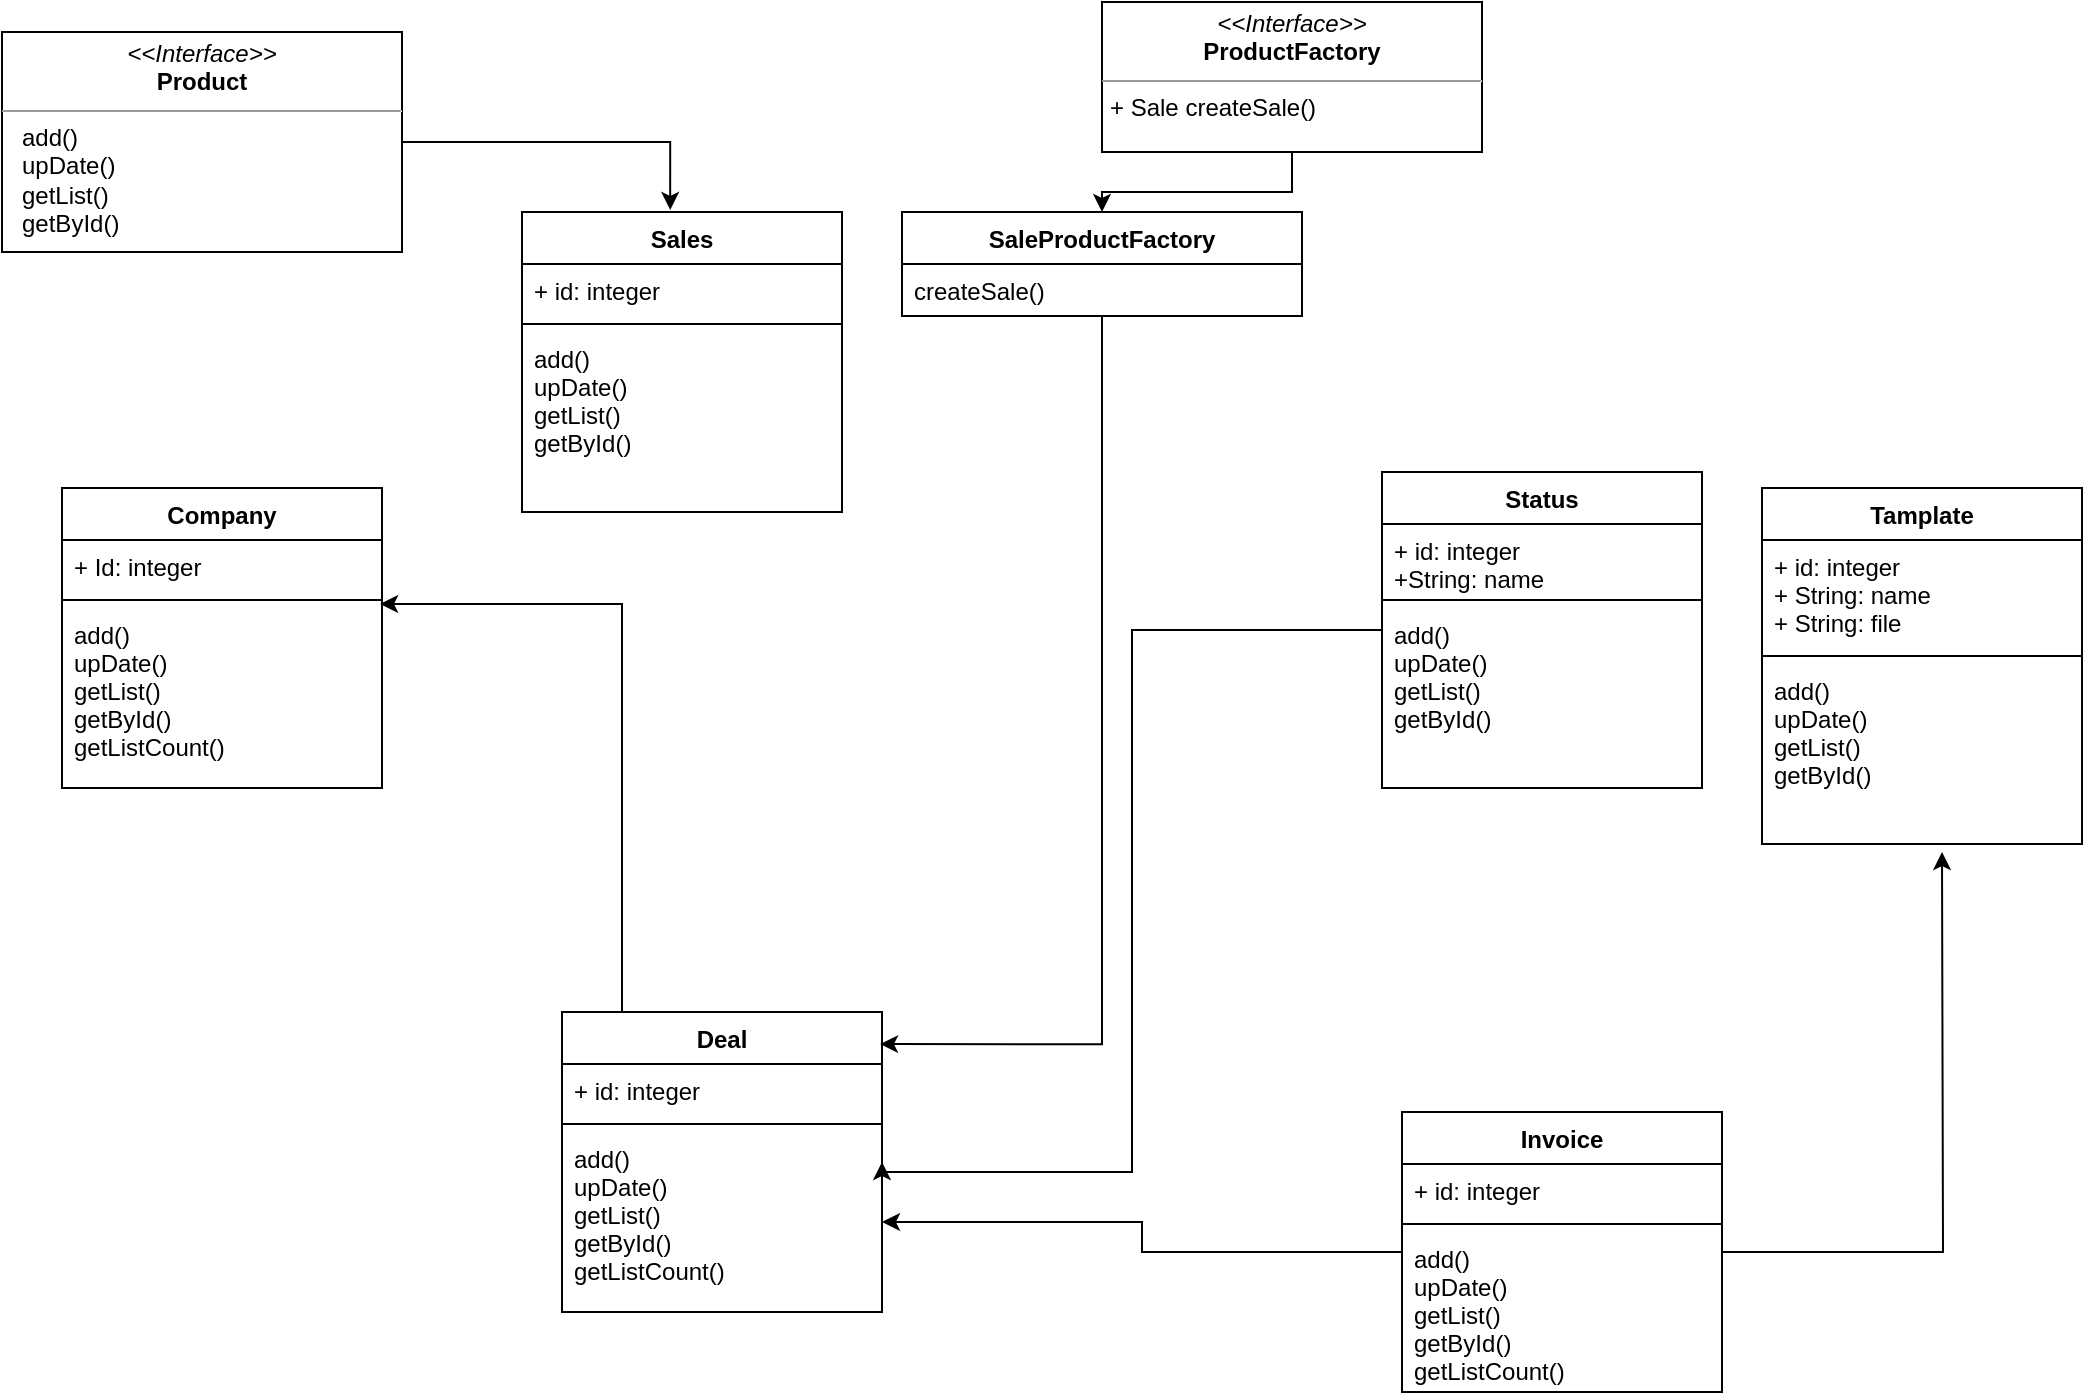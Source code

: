 <mxfile version="14.2.9" type="device"><diagram name="Page-1" id="e7e014a7-5840-1c2e-5031-d8a46d1fe8dd"><mxGraphModel dx="1182" dy="732" grid="1" gridSize="10" guides="1" tooltips="1" connect="1" arrows="1" fold="1" page="1" pageScale="1" pageWidth="1169" pageHeight="826" background="#ffffff" math="0" shadow="0"><root><mxCell id="0"/><mxCell id="1" parent="0"/><mxCell id="AJzHPtnli5WrlYf5pIeE-45" value="Tamplate" style="swimlane;fontStyle=1;align=center;verticalAlign=top;childLayout=stackLayout;horizontal=1;startSize=26;horizontalStack=0;resizeParent=1;resizeParentMax=0;resizeLast=0;collapsible=1;marginBottom=0;" vertex="1" parent="1"><mxGeometry x="930" y="248" width="160" height="178" as="geometry"/></mxCell><mxCell id="AJzHPtnli5WrlYf5pIeE-46" value="+ id: integer&#10;+ String: name&#10;+ String: file" style="text;strokeColor=none;fillColor=none;align=left;verticalAlign=top;spacingLeft=4;spacingRight=4;overflow=hidden;rotatable=0;points=[[0,0.5],[1,0.5]];portConstraint=eastwest;" vertex="1" parent="AJzHPtnli5WrlYf5pIeE-45"><mxGeometry y="26" width="160" height="54" as="geometry"/></mxCell><mxCell id="AJzHPtnli5WrlYf5pIeE-47" value="" style="line;strokeWidth=1;fillColor=none;align=left;verticalAlign=middle;spacingTop=-1;spacingLeft=3;spacingRight=3;rotatable=0;labelPosition=right;points=[];portConstraint=eastwest;" vertex="1" parent="AJzHPtnli5WrlYf5pIeE-45"><mxGeometry y="80" width="160" height="8" as="geometry"/></mxCell><mxCell id="AJzHPtnli5WrlYf5pIeE-48" value="add()&#10;upDate()&#10;getList()&#10;getById()&#10;" style="text;strokeColor=none;fillColor=none;align=left;verticalAlign=top;spacingLeft=4;spacingRight=4;overflow=hidden;rotatable=0;points=[[0,0.5],[1,0.5]];portConstraint=eastwest;" vertex="1" parent="AJzHPtnli5WrlYf5pIeE-45"><mxGeometry y="88" width="160" height="90" as="geometry"/></mxCell><mxCell id="AJzHPtnli5WrlYf5pIeE-83" style="edgeStyle=orthogonalEdgeStyle;rounded=0;orthogonalLoop=1;jettySize=auto;html=1;entryX=0.994;entryY=1.231;entryDx=0;entryDy=0;entryPerimeter=0;" edge="1" parent="1" source="AJzHPtnli5WrlYf5pIeE-54" target="AJzHPtnli5WrlYf5pIeE-67"><mxGeometry relative="1" as="geometry"><Array as="points"><mxPoint x="360" y="306"/></Array></mxGeometry></mxCell><mxCell id="AJzHPtnli5WrlYf5pIeE-54" value="Deal" style="swimlane;fontStyle=1;align=center;verticalAlign=top;childLayout=stackLayout;horizontal=1;startSize=26;horizontalStack=0;resizeParent=1;resizeParentMax=0;resizeLast=0;collapsible=1;marginBottom=0;" vertex="1" parent="1"><mxGeometry x="330" y="510" width="160" height="150" as="geometry"/></mxCell><mxCell id="AJzHPtnli5WrlYf5pIeE-55" value="+ id: integer" style="text;strokeColor=none;fillColor=none;align=left;verticalAlign=top;spacingLeft=4;spacingRight=4;overflow=hidden;rotatable=0;points=[[0,0.5],[1,0.5]];portConstraint=eastwest;" vertex="1" parent="AJzHPtnli5WrlYf5pIeE-54"><mxGeometry y="26" width="160" height="26" as="geometry"/></mxCell><mxCell id="AJzHPtnli5WrlYf5pIeE-56" value="" style="line;strokeWidth=1;fillColor=none;align=left;verticalAlign=middle;spacingTop=-1;spacingLeft=3;spacingRight=3;rotatable=0;labelPosition=right;points=[];portConstraint=eastwest;" vertex="1" parent="AJzHPtnli5WrlYf5pIeE-54"><mxGeometry y="52" width="160" height="8" as="geometry"/></mxCell><mxCell id="AJzHPtnli5WrlYf5pIeE-57" value="add()&#10;upDate()&#10;getList()&#10;getById()&#10;getListCount()" style="text;strokeColor=none;fillColor=none;align=left;verticalAlign=top;spacingLeft=4;spacingRight=4;overflow=hidden;rotatable=0;points=[[0,0.5],[1,0.5]];portConstraint=eastwest;" vertex="1" parent="AJzHPtnli5WrlYf5pIeE-54"><mxGeometry y="60" width="160" height="90" as="geometry"/></mxCell><mxCell id="AJzHPtnli5WrlYf5pIeE-94" style="edgeStyle=orthogonalEdgeStyle;rounded=0;orthogonalLoop=1;jettySize=auto;html=1;" edge="1" parent="1" source="AJzHPtnli5WrlYf5pIeE-58"><mxGeometry relative="1" as="geometry"><mxPoint x="490" y="585" as="targetPoint"/><Array as="points"><mxPoint x="615" y="319"/><mxPoint x="615" y="590"/><mxPoint x="490" y="590"/></Array></mxGeometry></mxCell><mxCell id="AJzHPtnli5WrlYf5pIeE-58" value="Status" style="swimlane;fontStyle=1;align=center;verticalAlign=top;childLayout=stackLayout;horizontal=1;startSize=26;horizontalStack=0;resizeParent=1;resizeParentMax=0;resizeLast=0;collapsible=1;marginBottom=0;" vertex="1" parent="1"><mxGeometry x="740" y="240" width="160" height="158" as="geometry"/></mxCell><mxCell id="AJzHPtnli5WrlYf5pIeE-59" value="+ id: integer&#10;+String: name" style="text;strokeColor=none;fillColor=none;align=left;verticalAlign=top;spacingLeft=4;spacingRight=4;overflow=hidden;rotatable=0;points=[[0,0.5],[1,0.5]];portConstraint=eastwest;" vertex="1" parent="AJzHPtnli5WrlYf5pIeE-58"><mxGeometry y="26" width="160" height="34" as="geometry"/></mxCell><mxCell id="AJzHPtnli5WrlYf5pIeE-60" value="" style="line;strokeWidth=1;fillColor=none;align=left;verticalAlign=middle;spacingTop=-1;spacingLeft=3;spacingRight=3;rotatable=0;labelPosition=right;points=[];portConstraint=eastwest;" vertex="1" parent="AJzHPtnli5WrlYf5pIeE-58"><mxGeometry y="60" width="160" height="8" as="geometry"/></mxCell><mxCell id="AJzHPtnli5WrlYf5pIeE-61" value="add()&#10;upDate()&#10;getList()&#10;getById()&#10;" style="text;strokeColor=none;fillColor=none;align=left;verticalAlign=top;spacingLeft=4;spacingRight=4;overflow=hidden;rotatable=0;points=[[0,0.5],[1,0.5]];portConstraint=eastwest;" vertex="1" parent="AJzHPtnli5WrlYf5pIeE-58"><mxGeometry y="68" width="160" height="90" as="geometry"/></mxCell><mxCell id="AJzHPtnli5WrlYf5pIeE-77" style="edgeStyle=orthogonalEdgeStyle;rounded=0;orthogonalLoop=1;jettySize=auto;html=1;" edge="1" parent="1" source="AJzHPtnli5WrlYf5pIeE-62"><mxGeometry relative="1" as="geometry"><mxPoint x="1020" y="430" as="targetPoint"/></mxGeometry></mxCell><mxCell id="AJzHPtnli5WrlYf5pIeE-81" style="edgeStyle=orthogonalEdgeStyle;rounded=0;orthogonalLoop=1;jettySize=auto;html=1;entryX=1;entryY=0.5;entryDx=0;entryDy=0;" edge="1" parent="1" source="AJzHPtnli5WrlYf5pIeE-62" target="AJzHPtnli5WrlYf5pIeE-57"><mxGeometry relative="1" as="geometry"/></mxCell><mxCell id="AJzHPtnli5WrlYf5pIeE-62" value="Invoice" style="swimlane;fontStyle=1;align=center;verticalAlign=top;childLayout=stackLayout;horizontal=1;startSize=26;horizontalStack=0;resizeParent=1;resizeParentMax=0;resizeLast=0;collapsible=1;marginBottom=0;" vertex="1" parent="1"><mxGeometry x="750" y="560" width="160" height="140" as="geometry"/></mxCell><mxCell id="AJzHPtnli5WrlYf5pIeE-63" value="+ id: integer" style="text;strokeColor=none;fillColor=none;align=left;verticalAlign=top;spacingLeft=4;spacingRight=4;overflow=hidden;rotatable=0;points=[[0,0.5],[1,0.5]];portConstraint=eastwest;" vertex="1" parent="AJzHPtnli5WrlYf5pIeE-62"><mxGeometry y="26" width="160" height="26" as="geometry"/></mxCell><mxCell id="AJzHPtnli5WrlYf5pIeE-64" value="" style="line;strokeWidth=1;fillColor=none;align=left;verticalAlign=middle;spacingTop=-1;spacingLeft=3;spacingRight=3;rotatable=0;labelPosition=right;points=[];portConstraint=eastwest;" vertex="1" parent="AJzHPtnli5WrlYf5pIeE-62"><mxGeometry y="52" width="160" height="8" as="geometry"/></mxCell><mxCell id="AJzHPtnli5WrlYf5pIeE-65" value="add()&#10;upDate()&#10;getList()&#10;getById()&#10;getListCount()" style="text;strokeColor=none;fillColor=none;align=left;verticalAlign=top;spacingLeft=4;spacingRight=4;overflow=hidden;rotatable=0;points=[[0,0.5],[1,0.5]];portConstraint=eastwest;" vertex="1" parent="AJzHPtnli5WrlYf5pIeE-62"><mxGeometry y="60" width="160" height="80" as="geometry"/></mxCell><mxCell id="AJzHPtnli5WrlYf5pIeE-66" value="Company" style="swimlane;fontStyle=1;align=center;verticalAlign=top;childLayout=stackLayout;horizontal=1;startSize=26;horizontalStack=0;resizeParent=1;resizeParentMax=0;resizeLast=0;collapsible=1;marginBottom=0;" vertex="1" parent="1"><mxGeometry x="80" y="248" width="160" height="150" as="geometry"/></mxCell><mxCell id="AJzHPtnli5WrlYf5pIeE-67" value="+ Id: integer" style="text;strokeColor=none;fillColor=none;align=left;verticalAlign=top;spacingLeft=4;spacingRight=4;overflow=hidden;rotatable=0;points=[[0,0.5],[1,0.5]];portConstraint=eastwest;" vertex="1" parent="AJzHPtnli5WrlYf5pIeE-66"><mxGeometry y="26" width="160" height="26" as="geometry"/></mxCell><mxCell id="AJzHPtnli5WrlYf5pIeE-68" value="" style="line;strokeWidth=1;fillColor=none;align=left;verticalAlign=middle;spacingTop=-1;spacingLeft=3;spacingRight=3;rotatable=0;labelPosition=right;points=[];portConstraint=eastwest;" vertex="1" parent="AJzHPtnli5WrlYf5pIeE-66"><mxGeometry y="52" width="160" height="8" as="geometry"/></mxCell><mxCell id="AJzHPtnli5WrlYf5pIeE-69" value="add()&#10;upDate()&#10;getList()&#10;getById()&#10;getListCount()" style="text;strokeColor=none;fillColor=none;align=left;verticalAlign=top;spacingLeft=4;spacingRight=4;overflow=hidden;rotatable=0;points=[[0,0.5],[1,0.5]];portConstraint=eastwest;" vertex="1" parent="AJzHPtnli5WrlYf5pIeE-66"><mxGeometry y="60" width="160" height="90" as="geometry"/></mxCell><mxCell id="AJzHPtnli5WrlYf5pIeE-72" value="Sales" style="swimlane;fontStyle=1;align=center;verticalAlign=top;childLayout=stackLayout;horizontal=1;startSize=26;horizontalStack=0;resizeParent=1;resizeParentMax=0;resizeLast=0;collapsible=1;marginBottom=0;" vertex="1" parent="1"><mxGeometry x="310" y="110" width="160" height="150" as="geometry"/></mxCell><mxCell id="AJzHPtnli5WrlYf5pIeE-73" value="+ id: integer" style="text;strokeColor=none;fillColor=none;align=left;verticalAlign=top;spacingLeft=4;spacingRight=4;overflow=hidden;rotatable=0;points=[[0,0.5],[1,0.5]];portConstraint=eastwest;" vertex="1" parent="AJzHPtnli5WrlYf5pIeE-72"><mxGeometry y="26" width="160" height="26" as="geometry"/></mxCell><mxCell id="AJzHPtnli5WrlYf5pIeE-74" value="" style="line;strokeWidth=1;fillColor=none;align=left;verticalAlign=middle;spacingTop=-1;spacingLeft=3;spacingRight=3;rotatable=0;labelPosition=right;points=[];portConstraint=eastwest;" vertex="1" parent="AJzHPtnli5WrlYf5pIeE-72"><mxGeometry y="52" width="160" height="8" as="geometry"/></mxCell><mxCell id="AJzHPtnli5WrlYf5pIeE-75" value="add()&#10;upDate()&#10;getList()&#10;getById()&#10;" style="text;strokeColor=none;fillColor=none;align=left;verticalAlign=top;spacingLeft=4;spacingRight=4;overflow=hidden;rotatable=0;points=[[0,0.5],[1,0.5]];portConstraint=eastwest;" vertex="1" parent="AJzHPtnli5WrlYf5pIeE-72"><mxGeometry y="60" width="160" height="90" as="geometry"/></mxCell><mxCell id="AJzHPtnli5WrlYf5pIeE-86" style="edgeStyle=orthogonalEdgeStyle;rounded=0;orthogonalLoop=1;jettySize=auto;html=1;entryX=0.463;entryY=-0.007;entryDx=0;entryDy=0;entryPerimeter=0;" edge="1" parent="1" source="AJzHPtnli5WrlYf5pIeE-85" target="AJzHPtnli5WrlYf5pIeE-72"><mxGeometry relative="1" as="geometry"/></mxCell><mxCell id="AJzHPtnli5WrlYf5pIeE-85" value="&lt;p style=&quot;margin: 0px ; margin-top: 4px ; text-align: center&quot;&gt;&lt;i&gt;&amp;lt;&amp;lt;Interface&amp;gt;&amp;gt;&lt;/i&gt;&lt;br&gt;&lt;b&gt;Product&lt;/b&gt;&lt;/p&gt;&lt;hr size=&quot;1&quot;&gt;&lt;p style=&quot;margin: 0px ; margin-left: 4px&quot;&gt;&lt;/p&gt;&lt;p style=&quot;margin: 0px ; margin-left: 4px&quot;&gt;&lt;/p&gt;&amp;nbsp; &amp;nbsp;add()&lt;br style=&quot;padding: 0px ; margin: 0px&quot;&gt;&amp;nbsp; &amp;nbsp;upDate()&lt;br style=&quot;padding: 0px ; margin: 0px&quot;&gt;&amp;nbsp; &amp;nbsp;getList()&lt;br style=&quot;padding: 0px ; margin: 0px&quot;&gt;&amp;nbsp; &amp;nbsp;getById()" style="verticalAlign=top;align=left;overflow=fill;fontSize=12;fontFamily=Helvetica;html=1;" vertex="1" parent="1"><mxGeometry x="50" y="20" width="200" height="110" as="geometry"/></mxCell><mxCell id="AJzHPtnli5WrlYf5pIeE-92" style="edgeStyle=orthogonalEdgeStyle;rounded=0;orthogonalLoop=1;jettySize=auto;html=1;entryX=0.5;entryY=0;entryDx=0;entryDy=0;" edge="1" parent="1" source="AJzHPtnli5WrlYf5pIeE-87" target="AJzHPtnli5WrlYf5pIeE-88"><mxGeometry relative="1" as="geometry"/></mxCell><mxCell id="AJzHPtnli5WrlYf5pIeE-87" value="&lt;p style=&quot;margin: 0px ; margin-top: 4px ; text-align: center&quot;&gt;&lt;i&gt;&amp;lt;&amp;lt;Interface&amp;gt;&amp;gt;&lt;/i&gt;&lt;br&gt;&lt;b&gt;ProductFactory&lt;/b&gt;&lt;/p&gt;&lt;hr size=&quot;1&quot;&gt;&lt;p style=&quot;margin: 0px ; margin-left: 4px&quot;&gt;+ Sale createSale()&lt;/p&gt;" style="verticalAlign=top;align=left;overflow=fill;fontSize=12;fontFamily=Helvetica;html=1;" vertex="1" parent="1"><mxGeometry x="600" y="5" width="190" height="75" as="geometry"/></mxCell><mxCell id="AJzHPtnli5WrlYf5pIeE-93" style="edgeStyle=orthogonalEdgeStyle;rounded=0;orthogonalLoop=1;jettySize=auto;html=1;entryX=0.994;entryY=0.107;entryDx=0;entryDy=0;entryPerimeter=0;" edge="1" parent="1" source="AJzHPtnli5WrlYf5pIeE-88" target="AJzHPtnli5WrlYf5pIeE-54"><mxGeometry relative="1" as="geometry"><Array as="points"><mxPoint x="600" y="526"/></Array></mxGeometry></mxCell><mxCell id="AJzHPtnli5WrlYf5pIeE-88" value="SaleProductFactory" style="swimlane;fontStyle=1;align=center;verticalAlign=top;childLayout=stackLayout;horizontal=1;startSize=26;horizontalStack=0;resizeParent=1;resizeParentMax=0;resizeLast=0;collapsible=1;marginBottom=0;" vertex="1" parent="1"><mxGeometry x="500" y="110" width="200" height="52" as="geometry"/></mxCell><mxCell id="AJzHPtnli5WrlYf5pIeE-91" value="createSale()" style="text;strokeColor=none;fillColor=none;align=left;verticalAlign=top;spacingLeft=4;spacingRight=4;overflow=hidden;rotatable=0;points=[[0,0.5],[1,0.5]];portConstraint=eastwest;" vertex="1" parent="AJzHPtnli5WrlYf5pIeE-88"><mxGeometry y="26" width="200" height="26" as="geometry"/></mxCell></root></mxGraphModel></diagram></mxfile>